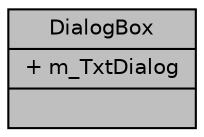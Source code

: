 digraph "DialogBox"
{
 // LATEX_PDF_SIZE
  edge [fontname="Helvetica",fontsize="10",labelfontname="Helvetica",labelfontsize="10"];
  node [fontname="Helvetica",fontsize="10",shape=record];
  Node1 [label="{DialogBox\n|+ m_TxtDialog\l|}",height=0.2,width=0.4,color="black", fillcolor="grey75", style="filled", fontcolor="black",tooltip=" "];
}
